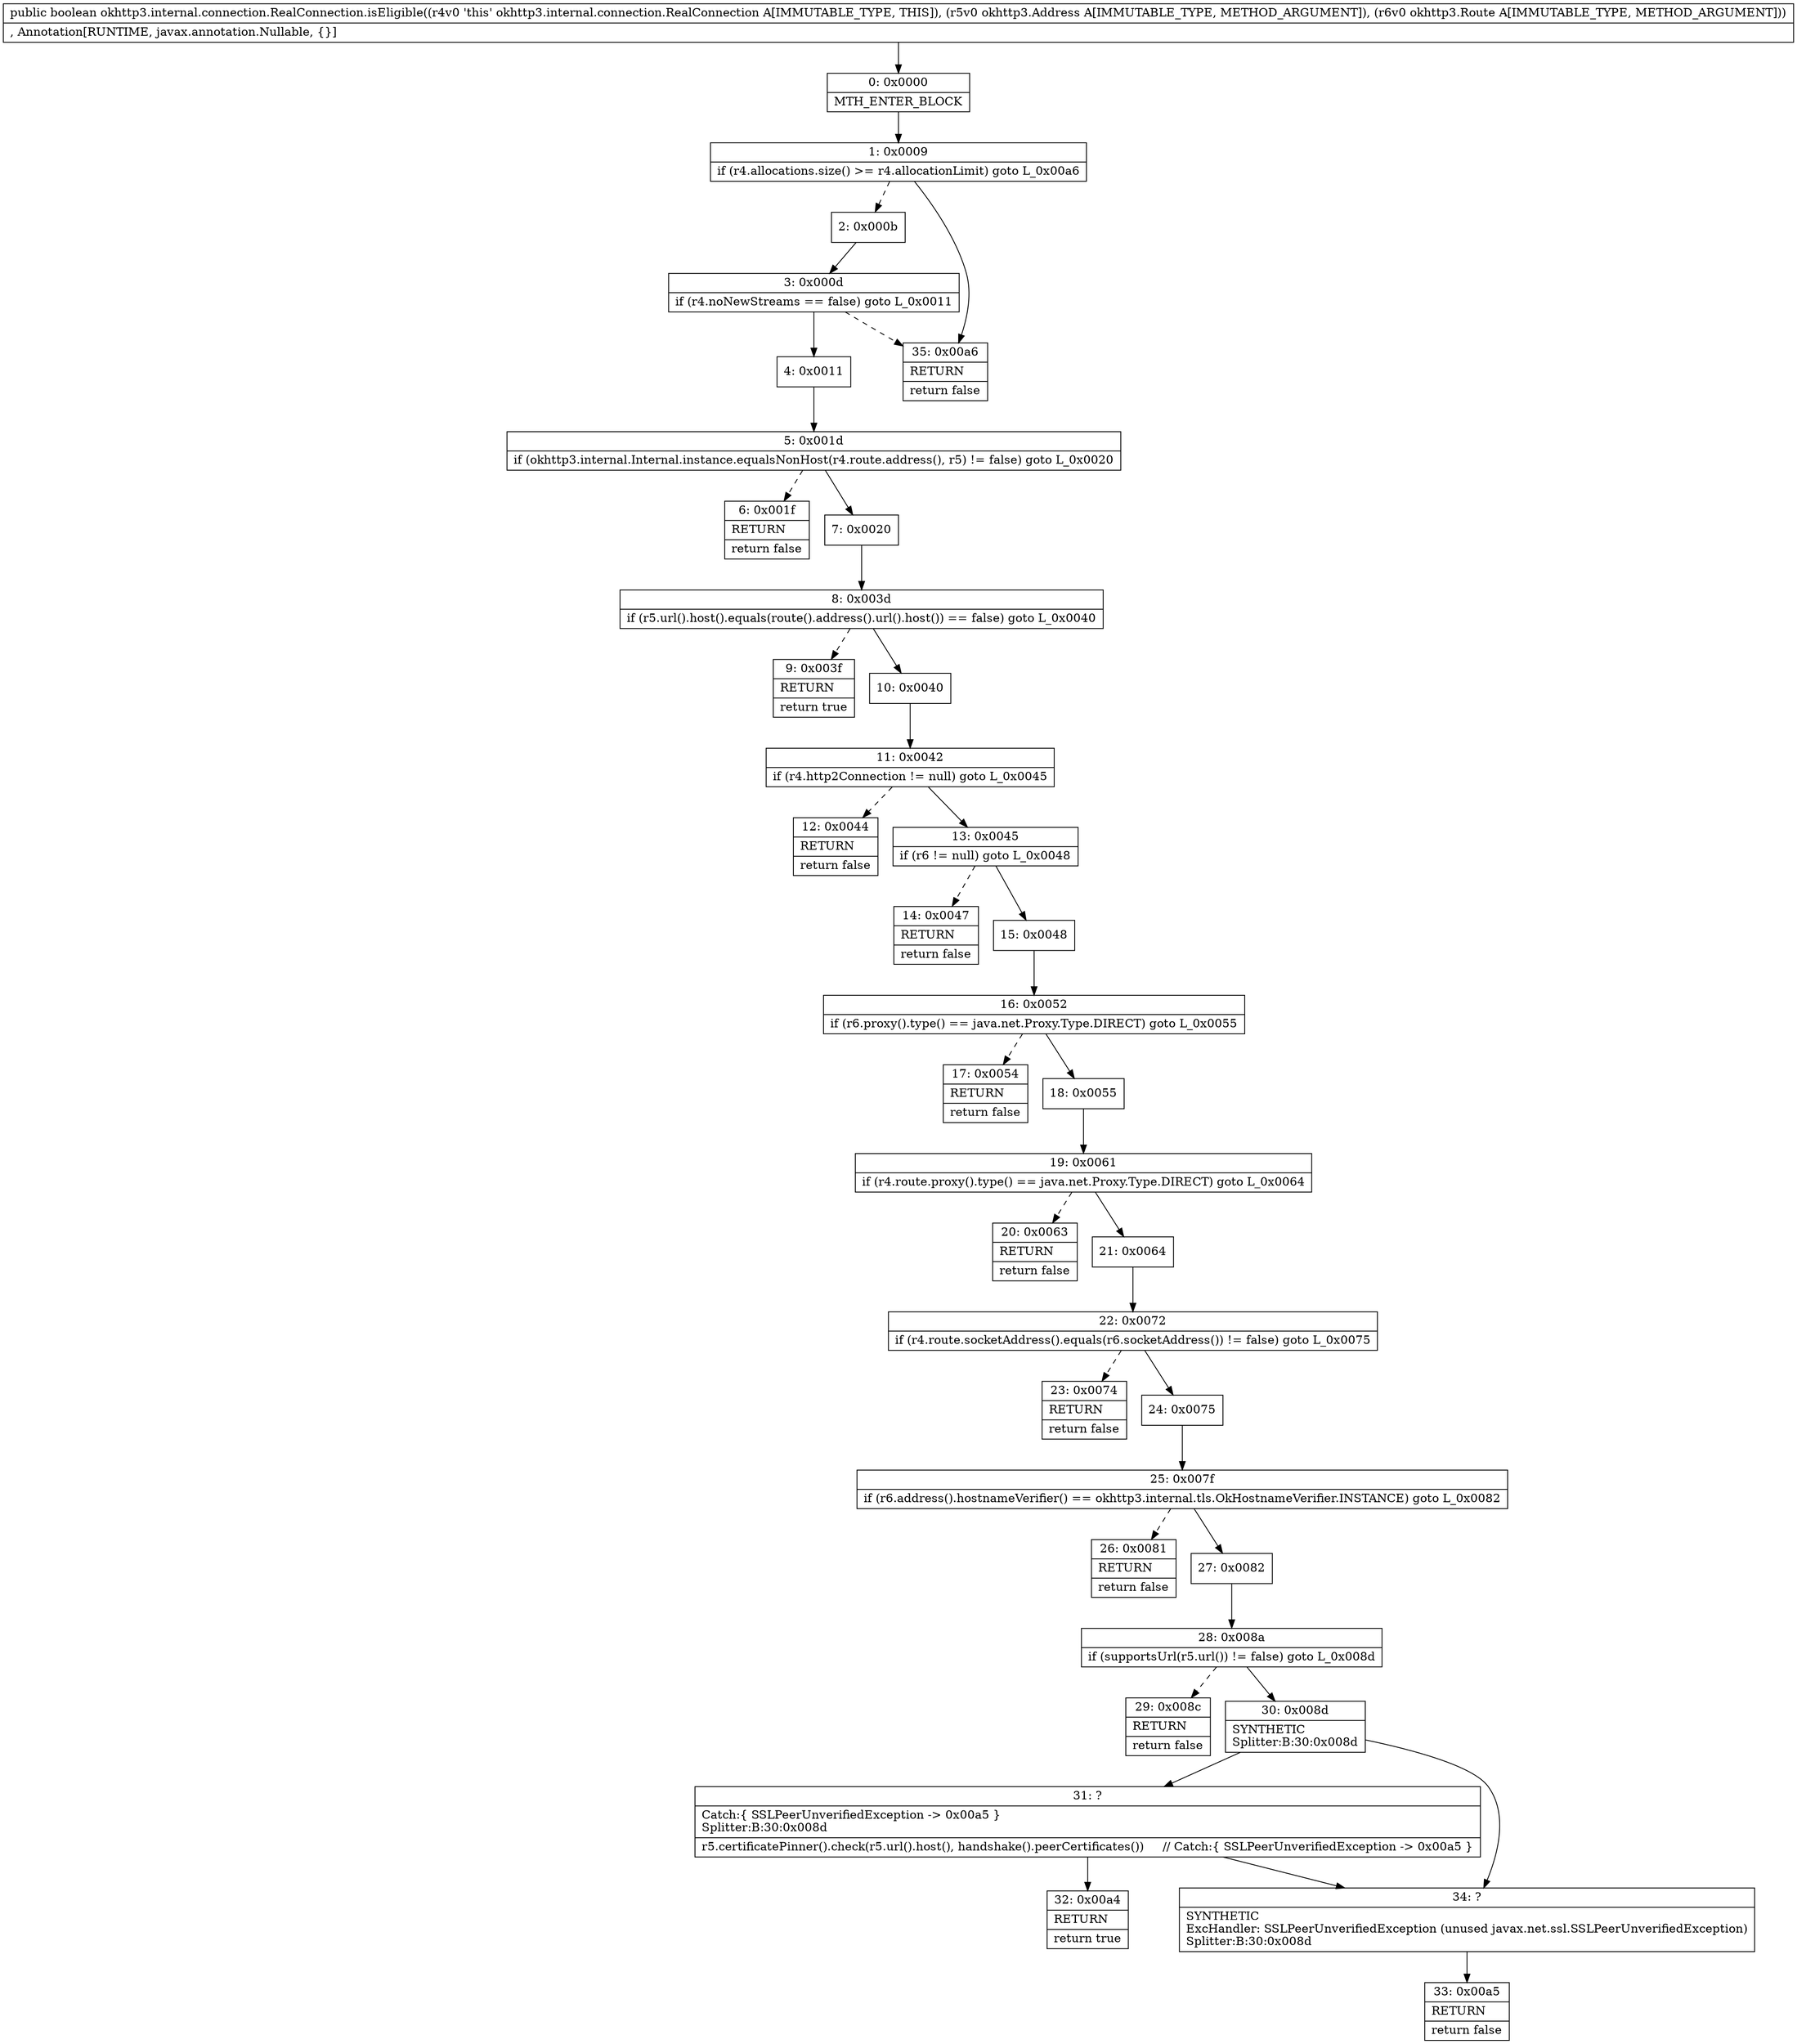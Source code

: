 digraph "CFG forokhttp3.internal.connection.RealConnection.isEligible(Lokhttp3\/Address;Lokhttp3\/Route;)Z" {
Node_0 [shape=record,label="{0\:\ 0x0000|MTH_ENTER_BLOCK\l}"];
Node_1 [shape=record,label="{1\:\ 0x0009|if (r4.allocations.size() \>= r4.allocationLimit) goto L_0x00a6\l}"];
Node_2 [shape=record,label="{2\:\ 0x000b}"];
Node_3 [shape=record,label="{3\:\ 0x000d|if (r4.noNewStreams == false) goto L_0x0011\l}"];
Node_4 [shape=record,label="{4\:\ 0x0011}"];
Node_5 [shape=record,label="{5\:\ 0x001d|if (okhttp3.internal.Internal.instance.equalsNonHost(r4.route.address(), r5) != false) goto L_0x0020\l}"];
Node_6 [shape=record,label="{6\:\ 0x001f|RETURN\l|return false\l}"];
Node_7 [shape=record,label="{7\:\ 0x0020}"];
Node_8 [shape=record,label="{8\:\ 0x003d|if (r5.url().host().equals(route().address().url().host()) == false) goto L_0x0040\l}"];
Node_9 [shape=record,label="{9\:\ 0x003f|RETURN\l|return true\l}"];
Node_10 [shape=record,label="{10\:\ 0x0040}"];
Node_11 [shape=record,label="{11\:\ 0x0042|if (r4.http2Connection != null) goto L_0x0045\l}"];
Node_12 [shape=record,label="{12\:\ 0x0044|RETURN\l|return false\l}"];
Node_13 [shape=record,label="{13\:\ 0x0045|if (r6 != null) goto L_0x0048\l}"];
Node_14 [shape=record,label="{14\:\ 0x0047|RETURN\l|return false\l}"];
Node_15 [shape=record,label="{15\:\ 0x0048}"];
Node_16 [shape=record,label="{16\:\ 0x0052|if (r6.proxy().type() == java.net.Proxy.Type.DIRECT) goto L_0x0055\l}"];
Node_17 [shape=record,label="{17\:\ 0x0054|RETURN\l|return false\l}"];
Node_18 [shape=record,label="{18\:\ 0x0055}"];
Node_19 [shape=record,label="{19\:\ 0x0061|if (r4.route.proxy().type() == java.net.Proxy.Type.DIRECT) goto L_0x0064\l}"];
Node_20 [shape=record,label="{20\:\ 0x0063|RETURN\l|return false\l}"];
Node_21 [shape=record,label="{21\:\ 0x0064}"];
Node_22 [shape=record,label="{22\:\ 0x0072|if (r4.route.socketAddress().equals(r6.socketAddress()) != false) goto L_0x0075\l}"];
Node_23 [shape=record,label="{23\:\ 0x0074|RETURN\l|return false\l}"];
Node_24 [shape=record,label="{24\:\ 0x0075}"];
Node_25 [shape=record,label="{25\:\ 0x007f|if (r6.address().hostnameVerifier() == okhttp3.internal.tls.OkHostnameVerifier.INSTANCE) goto L_0x0082\l}"];
Node_26 [shape=record,label="{26\:\ 0x0081|RETURN\l|return false\l}"];
Node_27 [shape=record,label="{27\:\ 0x0082}"];
Node_28 [shape=record,label="{28\:\ 0x008a|if (supportsUrl(r5.url()) != false) goto L_0x008d\l}"];
Node_29 [shape=record,label="{29\:\ 0x008c|RETURN\l|return false\l}"];
Node_30 [shape=record,label="{30\:\ 0x008d|SYNTHETIC\lSplitter:B:30:0x008d\l}"];
Node_31 [shape=record,label="{31\:\ ?|Catch:\{ SSLPeerUnverifiedException \-\> 0x00a5 \}\lSplitter:B:30:0x008d\l|r5.certificatePinner().check(r5.url().host(), handshake().peerCertificates())     \/\/ Catch:\{ SSLPeerUnverifiedException \-\> 0x00a5 \}\l}"];
Node_32 [shape=record,label="{32\:\ 0x00a4|RETURN\l|return true\l}"];
Node_33 [shape=record,label="{33\:\ 0x00a5|RETURN\l|return false\l}"];
Node_34 [shape=record,label="{34\:\ ?|SYNTHETIC\lExcHandler: SSLPeerUnverifiedException (unused javax.net.ssl.SSLPeerUnverifiedException)\lSplitter:B:30:0x008d\l}"];
Node_35 [shape=record,label="{35\:\ 0x00a6|RETURN\l|return false\l}"];
MethodNode[shape=record,label="{public boolean okhttp3.internal.connection.RealConnection.isEligible((r4v0 'this' okhttp3.internal.connection.RealConnection A[IMMUTABLE_TYPE, THIS]), (r5v0 okhttp3.Address A[IMMUTABLE_TYPE, METHOD_ARGUMENT]), (r6v0 okhttp3.Route A[IMMUTABLE_TYPE, METHOD_ARGUMENT]))  | , Annotation[RUNTIME, javax.annotation.Nullable, \{\}]\l}"];
MethodNode -> Node_0;
Node_0 -> Node_1;
Node_1 -> Node_2[style=dashed];
Node_1 -> Node_35;
Node_2 -> Node_3;
Node_3 -> Node_4;
Node_3 -> Node_35[style=dashed];
Node_4 -> Node_5;
Node_5 -> Node_6[style=dashed];
Node_5 -> Node_7;
Node_7 -> Node_8;
Node_8 -> Node_9[style=dashed];
Node_8 -> Node_10;
Node_10 -> Node_11;
Node_11 -> Node_12[style=dashed];
Node_11 -> Node_13;
Node_13 -> Node_14[style=dashed];
Node_13 -> Node_15;
Node_15 -> Node_16;
Node_16 -> Node_17[style=dashed];
Node_16 -> Node_18;
Node_18 -> Node_19;
Node_19 -> Node_20[style=dashed];
Node_19 -> Node_21;
Node_21 -> Node_22;
Node_22 -> Node_23[style=dashed];
Node_22 -> Node_24;
Node_24 -> Node_25;
Node_25 -> Node_26[style=dashed];
Node_25 -> Node_27;
Node_27 -> Node_28;
Node_28 -> Node_29[style=dashed];
Node_28 -> Node_30;
Node_30 -> Node_31;
Node_30 -> Node_34;
Node_31 -> Node_32;
Node_31 -> Node_34;
Node_34 -> Node_33;
}

